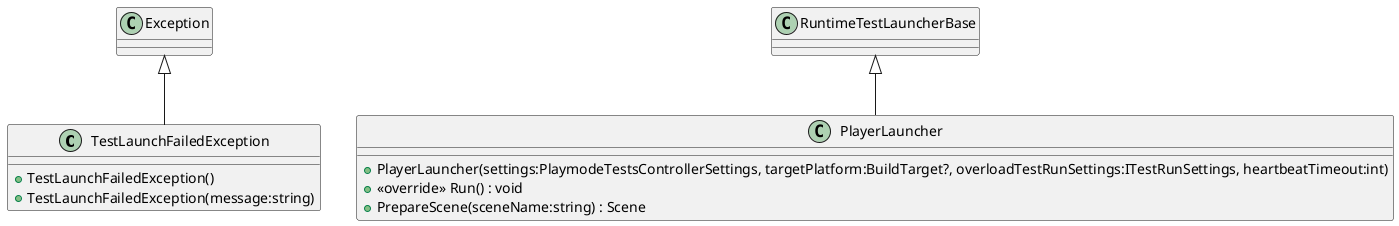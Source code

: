 @startuml
class TestLaunchFailedException {
    + TestLaunchFailedException()
    + TestLaunchFailedException(message:string)
}
class PlayerLauncher {
    + PlayerLauncher(settings:PlaymodeTestsControllerSettings, targetPlatform:BuildTarget?, overloadTestRunSettings:ITestRunSettings, heartbeatTimeout:int)
    + <<override>> Run() : void
    + PrepareScene(sceneName:string) : Scene
}
Exception <|-- TestLaunchFailedException
RuntimeTestLauncherBase <|-- PlayerLauncher
@enduml
